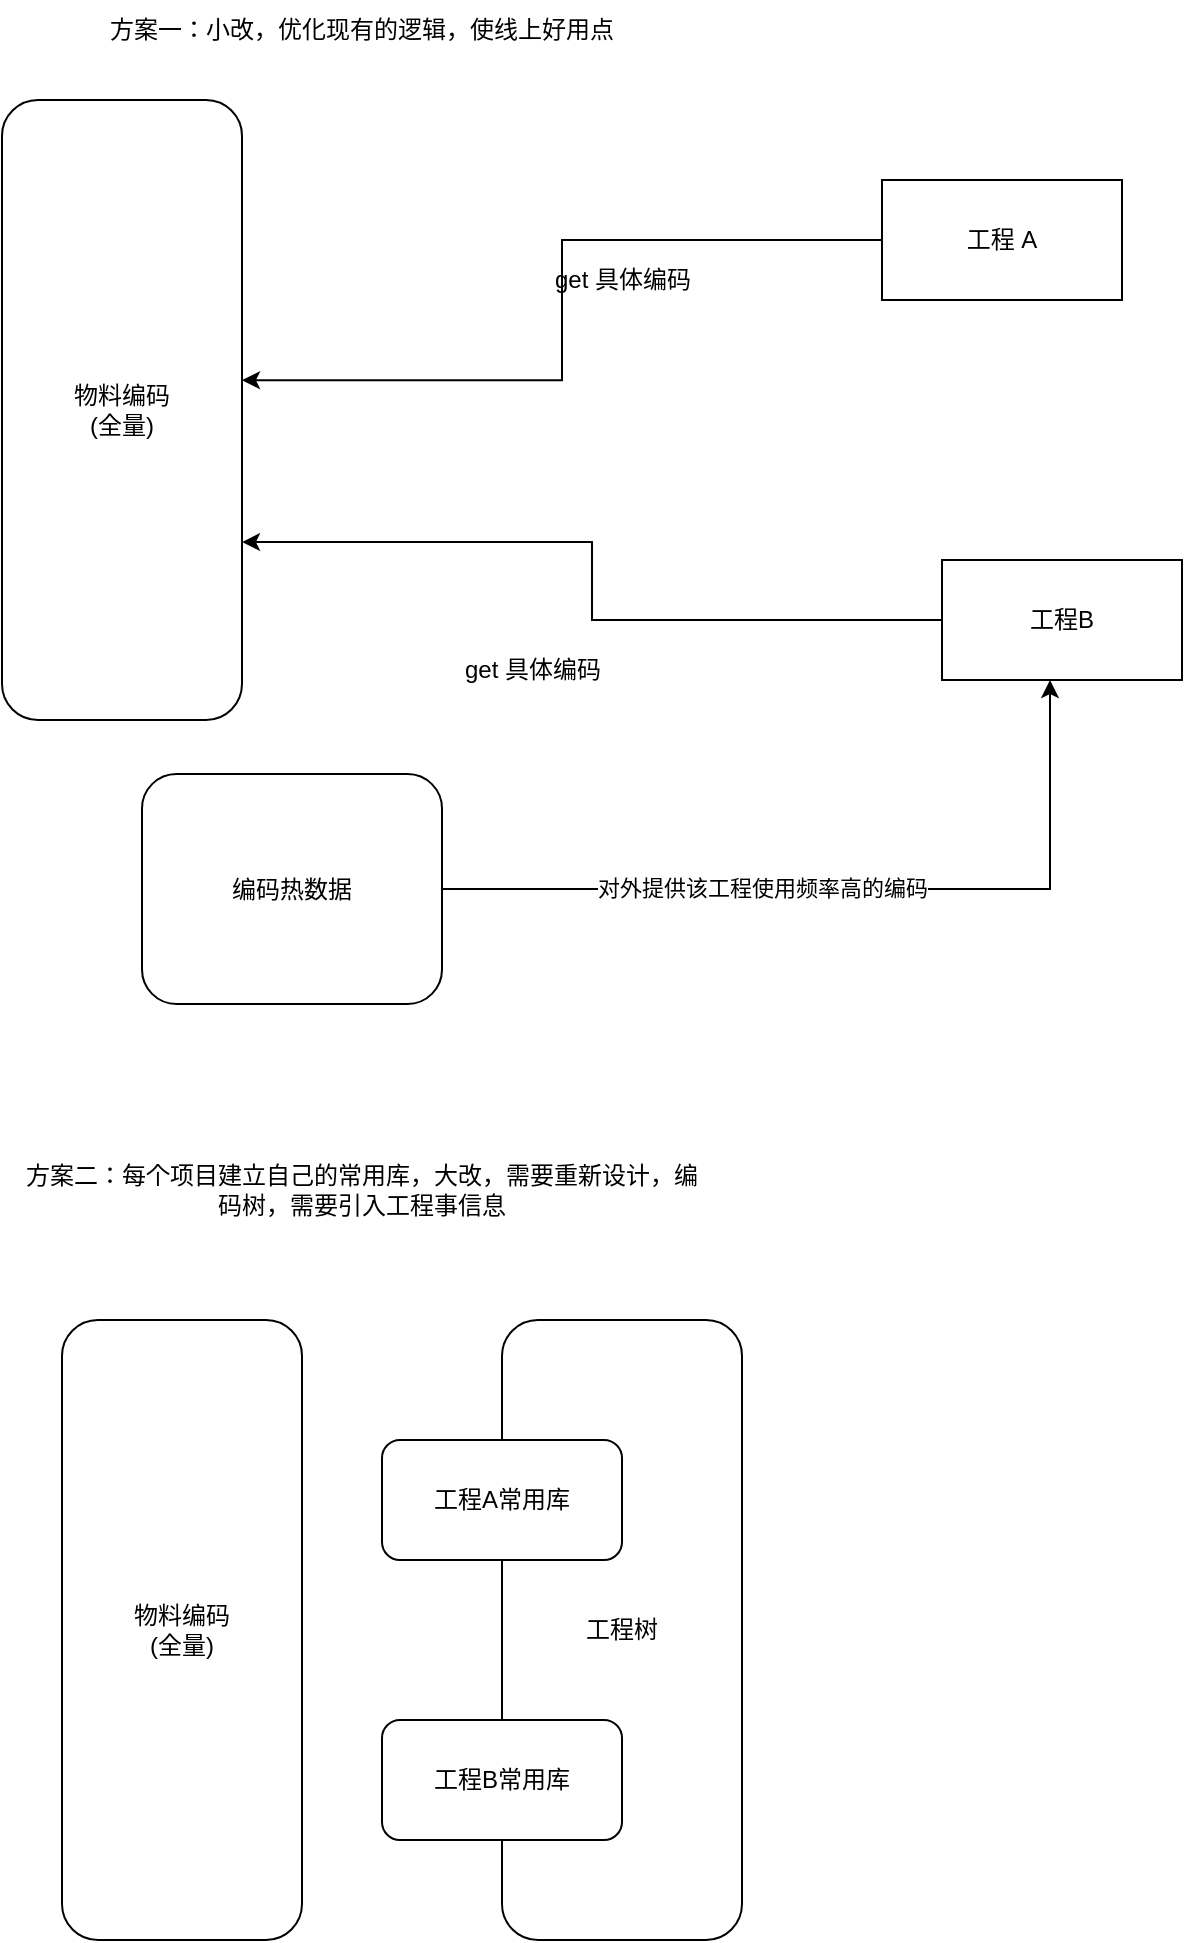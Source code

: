 <mxfile version="20.2.6" type="github">
  <diagram id="kGhP79_6FLZrt5WnXMch" name="第 1 页">
    <mxGraphModel dx="1145" dy="794" grid="1" gridSize="10" guides="1" tooltips="1" connect="1" arrows="1" fold="1" page="1" pageScale="1" pageWidth="827" pageHeight="1169" math="0" shadow="0">
      <root>
        <mxCell id="0" />
        <mxCell id="1" parent="0" />
        <mxCell id="wIXOqrFylinlSayTTi0x-1" value="物料编码&lt;br&gt;(全量)" style="rounded=1;whiteSpace=wrap;html=1;" vertex="1" parent="1">
          <mxGeometry x="60" y="190" width="120" height="310" as="geometry" />
        </mxCell>
        <mxCell id="wIXOqrFylinlSayTTi0x-4" style="edgeStyle=orthogonalEdgeStyle;rounded=0;orthogonalLoop=1;jettySize=auto;html=1;entryX=1;entryY=0.452;entryDx=0;entryDy=0;entryPerimeter=0;" edge="1" parent="1" source="wIXOqrFylinlSayTTi0x-2" target="wIXOqrFylinlSayTTi0x-1">
          <mxGeometry relative="1" as="geometry" />
        </mxCell>
        <mxCell id="wIXOqrFylinlSayTTi0x-2" value="工程 A" style="rounded=0;whiteSpace=wrap;html=1;" vertex="1" parent="1">
          <mxGeometry x="500" y="230" width="120" height="60" as="geometry" />
        </mxCell>
        <mxCell id="wIXOqrFylinlSayTTi0x-5" style="edgeStyle=orthogonalEdgeStyle;rounded=0;orthogonalLoop=1;jettySize=auto;html=1;entryX=1;entryY=0.713;entryDx=0;entryDy=0;entryPerimeter=0;" edge="1" parent="1" source="wIXOqrFylinlSayTTi0x-3" target="wIXOqrFylinlSayTTi0x-1">
          <mxGeometry relative="1" as="geometry" />
        </mxCell>
        <mxCell id="wIXOqrFylinlSayTTi0x-3" value="工程B" style="rounded=0;whiteSpace=wrap;html=1;" vertex="1" parent="1">
          <mxGeometry x="530" y="420" width="120" height="60" as="geometry" />
        </mxCell>
        <mxCell id="wIXOqrFylinlSayTTi0x-6" value="get 具体编码" style="text;html=1;align=center;verticalAlign=middle;resizable=0;points=[];autosize=1;strokeColor=none;fillColor=none;" vertex="1" parent="1">
          <mxGeometry x="325" y="265" width="90" height="30" as="geometry" />
        </mxCell>
        <mxCell id="wIXOqrFylinlSayTTi0x-7" value="get 具体编码" style="text;html=1;align=center;verticalAlign=middle;resizable=0;points=[];autosize=1;strokeColor=none;fillColor=none;" vertex="1" parent="1">
          <mxGeometry x="280" y="460" width="90" height="30" as="geometry" />
        </mxCell>
        <mxCell id="wIXOqrFylinlSayTTi0x-9" style="edgeStyle=orthogonalEdgeStyle;rounded=0;orthogonalLoop=1;jettySize=auto;html=1;entryX=0.45;entryY=1;entryDx=0;entryDy=0;entryPerimeter=0;" edge="1" parent="1" source="wIXOqrFylinlSayTTi0x-8" target="wIXOqrFylinlSayTTi0x-3">
          <mxGeometry relative="1" as="geometry" />
        </mxCell>
        <mxCell id="wIXOqrFylinlSayTTi0x-10" value="对外提供该工程使用频率高的编码" style="edgeLabel;html=1;align=center;verticalAlign=middle;resizable=0;points=[];" vertex="1" connectable="0" parent="wIXOqrFylinlSayTTi0x-9">
          <mxGeometry x="-0.22" y="2" relative="1" as="geometry">
            <mxPoint y="1" as="offset" />
          </mxGeometry>
        </mxCell>
        <mxCell id="wIXOqrFylinlSayTTi0x-8" value="编码热数据" style="rounded=1;whiteSpace=wrap;html=1;" vertex="1" parent="1">
          <mxGeometry x="130" y="527" width="150" height="115" as="geometry" />
        </mxCell>
        <mxCell id="wIXOqrFylinlSayTTi0x-11" value="方案一：小改，优化现有的逻辑，使线上好用点" style="text;html=1;strokeColor=none;fillColor=none;align=center;verticalAlign=middle;whiteSpace=wrap;rounded=0;" vertex="1" parent="1">
          <mxGeometry x="70" y="140" width="340" height="30" as="geometry" />
        </mxCell>
        <mxCell id="wIXOqrFylinlSayTTi0x-12" value="方案二：每个项目建立自己的常用库，大改，需要重新设计，编码树，需要引入工程事信息" style="text;html=1;strokeColor=none;fillColor=none;align=center;verticalAlign=middle;whiteSpace=wrap;rounded=0;" vertex="1" parent="1">
          <mxGeometry x="70" y="720" width="340" height="30" as="geometry" />
        </mxCell>
        <mxCell id="wIXOqrFylinlSayTTi0x-13" value="物料编码&lt;br&gt;(全量)" style="rounded=1;whiteSpace=wrap;html=1;" vertex="1" parent="1">
          <mxGeometry x="90" y="800" width="120" height="310" as="geometry" />
        </mxCell>
        <mxCell id="wIXOqrFylinlSayTTi0x-14" value="工程树" style="rounded=1;whiteSpace=wrap;html=1;" vertex="1" parent="1">
          <mxGeometry x="310" y="800" width="120" height="310" as="geometry" />
        </mxCell>
        <mxCell id="wIXOqrFylinlSayTTi0x-15" value="工程A常用库" style="rounded=1;whiteSpace=wrap;html=1;" vertex="1" parent="1">
          <mxGeometry x="250" y="860" width="120" height="60" as="geometry" />
        </mxCell>
        <mxCell id="wIXOqrFylinlSayTTi0x-16" value="工程B常用库" style="rounded=1;whiteSpace=wrap;html=1;" vertex="1" parent="1">
          <mxGeometry x="250" y="1000" width="120" height="60" as="geometry" />
        </mxCell>
      </root>
    </mxGraphModel>
  </diagram>
</mxfile>
